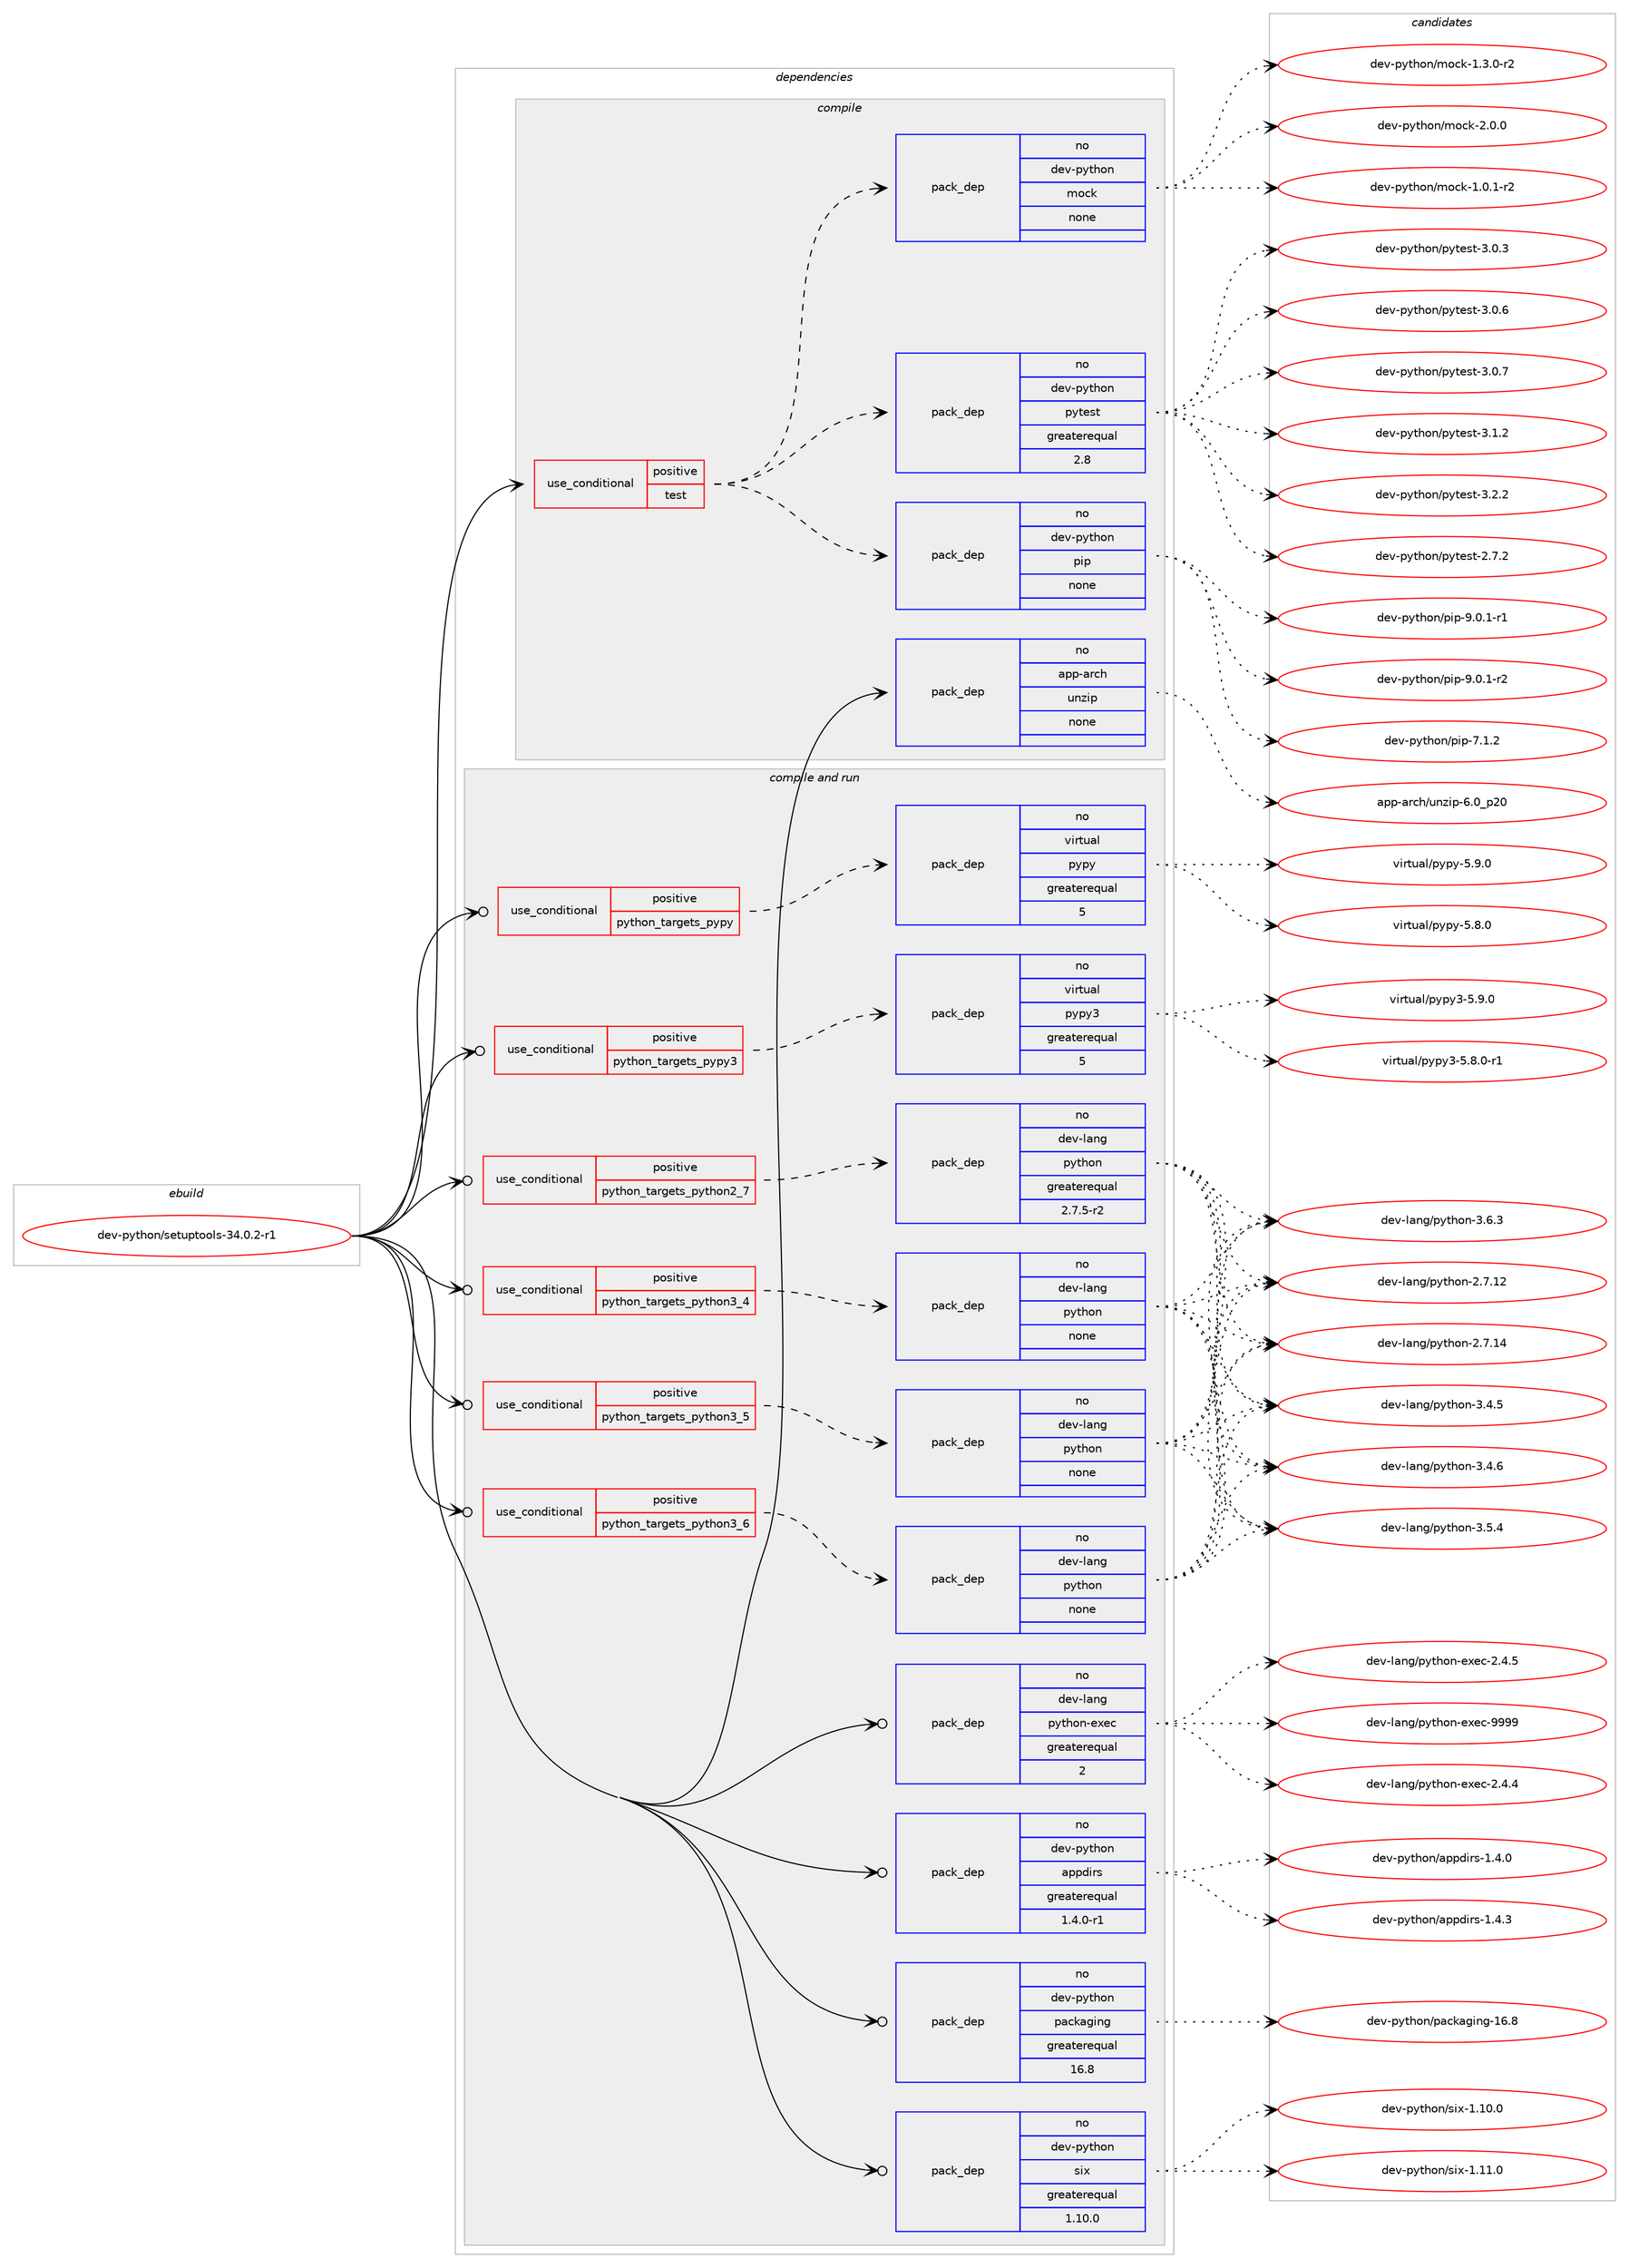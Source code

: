 digraph prolog {

# *************
# Graph options
# *************

newrank=true;
concentrate=true;
compound=true;
graph [rankdir=LR,fontname=Helvetica,fontsize=10,ranksep=1.5];#, ranksep=2.5, nodesep=0.2];
edge  [arrowhead=vee];
node  [fontname=Helvetica,fontsize=10];

# **********
# The ebuild
# **********

subgraph cluster_leftcol {
color=gray;
rank=same;
label=<<i>ebuild</i>>;
id [label="dev-python/setuptools-34.0.2-r1", color=red, width=4, href="../dev-python/setuptools-34.0.2-r1.svg"];
}

# ****************
# The dependencies
# ****************

subgraph cluster_midcol {
color=gray;
label=<<i>dependencies</i>>;
subgraph cluster_compile {
fillcolor="#eeeeee";
style=filled;
label=<<i>compile</i>>;
subgraph cond41537 {
dependency186980 [label=<<TABLE BORDER="0" CELLBORDER="1" CELLSPACING="0" CELLPADDING="4"><TR><TD ROWSPAN="3" CELLPADDING="10">use_conditional</TD></TR><TR><TD>positive</TD></TR><TR><TD>test</TD></TR></TABLE>>, shape=none, color=red];
subgraph pack141489 {
dependency186981 [label=<<TABLE BORDER="0" CELLBORDER="1" CELLSPACING="0" CELLPADDING="4" WIDTH="220"><TR><TD ROWSPAN="6" CELLPADDING="30">pack_dep</TD></TR><TR><TD WIDTH="110">no</TD></TR><TR><TD>dev-python</TD></TR><TR><TD>pip</TD></TR><TR><TD>none</TD></TR><TR><TD></TD></TR></TABLE>>, shape=none, color=blue];
}
dependency186980:e -> dependency186981:w [weight=20,style="dashed",arrowhead="vee"];
subgraph pack141490 {
dependency186982 [label=<<TABLE BORDER="0" CELLBORDER="1" CELLSPACING="0" CELLPADDING="4" WIDTH="220"><TR><TD ROWSPAN="6" CELLPADDING="30">pack_dep</TD></TR><TR><TD WIDTH="110">no</TD></TR><TR><TD>dev-python</TD></TR><TR><TD>pytest</TD></TR><TR><TD>greaterequal</TD></TR><TR><TD>2.8</TD></TR></TABLE>>, shape=none, color=blue];
}
dependency186980:e -> dependency186982:w [weight=20,style="dashed",arrowhead="vee"];
subgraph pack141491 {
dependency186983 [label=<<TABLE BORDER="0" CELLBORDER="1" CELLSPACING="0" CELLPADDING="4" WIDTH="220"><TR><TD ROWSPAN="6" CELLPADDING="30">pack_dep</TD></TR><TR><TD WIDTH="110">no</TD></TR><TR><TD>dev-python</TD></TR><TR><TD>mock</TD></TR><TR><TD>none</TD></TR><TR><TD></TD></TR></TABLE>>, shape=none, color=blue];
}
dependency186980:e -> dependency186983:w [weight=20,style="dashed",arrowhead="vee"];
}
id:e -> dependency186980:w [weight=20,style="solid",arrowhead="vee"];
subgraph pack141492 {
dependency186984 [label=<<TABLE BORDER="0" CELLBORDER="1" CELLSPACING="0" CELLPADDING="4" WIDTH="220"><TR><TD ROWSPAN="6" CELLPADDING="30">pack_dep</TD></TR><TR><TD WIDTH="110">no</TD></TR><TR><TD>app-arch</TD></TR><TR><TD>unzip</TD></TR><TR><TD>none</TD></TR><TR><TD></TD></TR></TABLE>>, shape=none, color=blue];
}
id:e -> dependency186984:w [weight=20,style="solid",arrowhead="vee"];
}
subgraph cluster_compileandrun {
fillcolor="#eeeeee";
style=filled;
label=<<i>compile and run</i>>;
subgraph cond41538 {
dependency186985 [label=<<TABLE BORDER="0" CELLBORDER="1" CELLSPACING="0" CELLPADDING="4"><TR><TD ROWSPAN="3" CELLPADDING="10">use_conditional</TD></TR><TR><TD>positive</TD></TR><TR><TD>python_targets_pypy</TD></TR></TABLE>>, shape=none, color=red];
subgraph pack141493 {
dependency186986 [label=<<TABLE BORDER="0" CELLBORDER="1" CELLSPACING="0" CELLPADDING="4" WIDTH="220"><TR><TD ROWSPAN="6" CELLPADDING="30">pack_dep</TD></TR><TR><TD WIDTH="110">no</TD></TR><TR><TD>virtual</TD></TR><TR><TD>pypy</TD></TR><TR><TD>greaterequal</TD></TR><TR><TD>5</TD></TR></TABLE>>, shape=none, color=blue];
}
dependency186985:e -> dependency186986:w [weight=20,style="dashed",arrowhead="vee"];
}
id:e -> dependency186985:w [weight=20,style="solid",arrowhead="odotvee"];
subgraph cond41539 {
dependency186987 [label=<<TABLE BORDER="0" CELLBORDER="1" CELLSPACING="0" CELLPADDING="4"><TR><TD ROWSPAN="3" CELLPADDING="10">use_conditional</TD></TR><TR><TD>positive</TD></TR><TR><TD>python_targets_pypy3</TD></TR></TABLE>>, shape=none, color=red];
subgraph pack141494 {
dependency186988 [label=<<TABLE BORDER="0" CELLBORDER="1" CELLSPACING="0" CELLPADDING="4" WIDTH="220"><TR><TD ROWSPAN="6" CELLPADDING="30">pack_dep</TD></TR><TR><TD WIDTH="110">no</TD></TR><TR><TD>virtual</TD></TR><TR><TD>pypy3</TD></TR><TR><TD>greaterequal</TD></TR><TR><TD>5</TD></TR></TABLE>>, shape=none, color=blue];
}
dependency186987:e -> dependency186988:w [weight=20,style="dashed",arrowhead="vee"];
}
id:e -> dependency186987:w [weight=20,style="solid",arrowhead="odotvee"];
subgraph cond41540 {
dependency186989 [label=<<TABLE BORDER="0" CELLBORDER="1" CELLSPACING="0" CELLPADDING="4"><TR><TD ROWSPAN="3" CELLPADDING="10">use_conditional</TD></TR><TR><TD>positive</TD></TR><TR><TD>python_targets_python2_7</TD></TR></TABLE>>, shape=none, color=red];
subgraph pack141495 {
dependency186990 [label=<<TABLE BORDER="0" CELLBORDER="1" CELLSPACING="0" CELLPADDING="4" WIDTH="220"><TR><TD ROWSPAN="6" CELLPADDING="30">pack_dep</TD></TR><TR><TD WIDTH="110">no</TD></TR><TR><TD>dev-lang</TD></TR><TR><TD>python</TD></TR><TR><TD>greaterequal</TD></TR><TR><TD>2.7.5-r2</TD></TR></TABLE>>, shape=none, color=blue];
}
dependency186989:e -> dependency186990:w [weight=20,style="dashed",arrowhead="vee"];
}
id:e -> dependency186989:w [weight=20,style="solid",arrowhead="odotvee"];
subgraph cond41541 {
dependency186991 [label=<<TABLE BORDER="0" CELLBORDER="1" CELLSPACING="0" CELLPADDING="4"><TR><TD ROWSPAN="3" CELLPADDING="10">use_conditional</TD></TR><TR><TD>positive</TD></TR><TR><TD>python_targets_python3_4</TD></TR></TABLE>>, shape=none, color=red];
subgraph pack141496 {
dependency186992 [label=<<TABLE BORDER="0" CELLBORDER="1" CELLSPACING="0" CELLPADDING="4" WIDTH="220"><TR><TD ROWSPAN="6" CELLPADDING="30">pack_dep</TD></TR><TR><TD WIDTH="110">no</TD></TR><TR><TD>dev-lang</TD></TR><TR><TD>python</TD></TR><TR><TD>none</TD></TR><TR><TD></TD></TR></TABLE>>, shape=none, color=blue];
}
dependency186991:e -> dependency186992:w [weight=20,style="dashed",arrowhead="vee"];
}
id:e -> dependency186991:w [weight=20,style="solid",arrowhead="odotvee"];
subgraph cond41542 {
dependency186993 [label=<<TABLE BORDER="0" CELLBORDER="1" CELLSPACING="0" CELLPADDING="4"><TR><TD ROWSPAN="3" CELLPADDING="10">use_conditional</TD></TR><TR><TD>positive</TD></TR><TR><TD>python_targets_python3_5</TD></TR></TABLE>>, shape=none, color=red];
subgraph pack141497 {
dependency186994 [label=<<TABLE BORDER="0" CELLBORDER="1" CELLSPACING="0" CELLPADDING="4" WIDTH="220"><TR><TD ROWSPAN="6" CELLPADDING="30">pack_dep</TD></TR><TR><TD WIDTH="110">no</TD></TR><TR><TD>dev-lang</TD></TR><TR><TD>python</TD></TR><TR><TD>none</TD></TR><TR><TD></TD></TR></TABLE>>, shape=none, color=blue];
}
dependency186993:e -> dependency186994:w [weight=20,style="dashed",arrowhead="vee"];
}
id:e -> dependency186993:w [weight=20,style="solid",arrowhead="odotvee"];
subgraph cond41543 {
dependency186995 [label=<<TABLE BORDER="0" CELLBORDER="1" CELLSPACING="0" CELLPADDING="4"><TR><TD ROWSPAN="3" CELLPADDING="10">use_conditional</TD></TR><TR><TD>positive</TD></TR><TR><TD>python_targets_python3_6</TD></TR></TABLE>>, shape=none, color=red];
subgraph pack141498 {
dependency186996 [label=<<TABLE BORDER="0" CELLBORDER="1" CELLSPACING="0" CELLPADDING="4" WIDTH="220"><TR><TD ROWSPAN="6" CELLPADDING="30">pack_dep</TD></TR><TR><TD WIDTH="110">no</TD></TR><TR><TD>dev-lang</TD></TR><TR><TD>python</TD></TR><TR><TD>none</TD></TR><TR><TD></TD></TR></TABLE>>, shape=none, color=blue];
}
dependency186995:e -> dependency186996:w [weight=20,style="dashed",arrowhead="vee"];
}
id:e -> dependency186995:w [weight=20,style="solid",arrowhead="odotvee"];
subgraph pack141499 {
dependency186997 [label=<<TABLE BORDER="0" CELLBORDER="1" CELLSPACING="0" CELLPADDING="4" WIDTH="220"><TR><TD ROWSPAN="6" CELLPADDING="30">pack_dep</TD></TR><TR><TD WIDTH="110">no</TD></TR><TR><TD>dev-lang</TD></TR><TR><TD>python-exec</TD></TR><TR><TD>greaterequal</TD></TR><TR><TD>2</TD></TR></TABLE>>, shape=none, color=blue];
}
id:e -> dependency186997:w [weight=20,style="solid",arrowhead="odotvee"];
subgraph pack141500 {
dependency186998 [label=<<TABLE BORDER="0" CELLBORDER="1" CELLSPACING="0" CELLPADDING="4" WIDTH="220"><TR><TD ROWSPAN="6" CELLPADDING="30">pack_dep</TD></TR><TR><TD WIDTH="110">no</TD></TR><TR><TD>dev-python</TD></TR><TR><TD>appdirs</TD></TR><TR><TD>greaterequal</TD></TR><TR><TD>1.4.0-r1</TD></TR></TABLE>>, shape=none, color=blue];
}
id:e -> dependency186998:w [weight=20,style="solid",arrowhead="odotvee"];
subgraph pack141501 {
dependency186999 [label=<<TABLE BORDER="0" CELLBORDER="1" CELLSPACING="0" CELLPADDING="4" WIDTH="220"><TR><TD ROWSPAN="6" CELLPADDING="30">pack_dep</TD></TR><TR><TD WIDTH="110">no</TD></TR><TR><TD>dev-python</TD></TR><TR><TD>packaging</TD></TR><TR><TD>greaterequal</TD></TR><TR><TD>16.8</TD></TR></TABLE>>, shape=none, color=blue];
}
id:e -> dependency186999:w [weight=20,style="solid",arrowhead="odotvee"];
subgraph pack141502 {
dependency187000 [label=<<TABLE BORDER="0" CELLBORDER="1" CELLSPACING="0" CELLPADDING="4" WIDTH="220"><TR><TD ROWSPAN="6" CELLPADDING="30">pack_dep</TD></TR><TR><TD WIDTH="110">no</TD></TR><TR><TD>dev-python</TD></TR><TR><TD>six</TD></TR><TR><TD>greaterequal</TD></TR><TR><TD>1.10.0</TD></TR></TABLE>>, shape=none, color=blue];
}
id:e -> dependency187000:w [weight=20,style="solid",arrowhead="odotvee"];
}
subgraph cluster_run {
fillcolor="#eeeeee";
style=filled;
label=<<i>run</i>>;
}
}

# **************
# The candidates
# **************

subgraph cluster_choices {
rank=same;
color=gray;
label=<<i>candidates</i>>;

subgraph choice141489 {
color=black;
nodesep=1;
choice1001011184511212111610411111047112105112455546494650 [label="dev-python/pip-7.1.2", color=red, width=4,href="../dev-python/pip-7.1.2.svg"];
choice10010111845112121116104111110471121051124557464846494511449 [label="dev-python/pip-9.0.1-r1", color=red, width=4,href="../dev-python/pip-9.0.1-r1.svg"];
choice10010111845112121116104111110471121051124557464846494511450 [label="dev-python/pip-9.0.1-r2", color=red, width=4,href="../dev-python/pip-9.0.1-r2.svg"];
dependency186981:e -> choice1001011184511212111610411111047112105112455546494650:w [style=dotted,weight="100"];
dependency186981:e -> choice10010111845112121116104111110471121051124557464846494511449:w [style=dotted,weight="100"];
dependency186981:e -> choice10010111845112121116104111110471121051124557464846494511450:w [style=dotted,weight="100"];
}
subgraph choice141490 {
color=black;
nodesep=1;
choice1001011184511212111610411111047112121116101115116455046554650 [label="dev-python/pytest-2.7.2", color=red, width=4,href="../dev-python/pytest-2.7.2.svg"];
choice1001011184511212111610411111047112121116101115116455146484651 [label="dev-python/pytest-3.0.3", color=red, width=4,href="../dev-python/pytest-3.0.3.svg"];
choice1001011184511212111610411111047112121116101115116455146484654 [label="dev-python/pytest-3.0.6", color=red, width=4,href="../dev-python/pytest-3.0.6.svg"];
choice1001011184511212111610411111047112121116101115116455146484655 [label="dev-python/pytest-3.0.7", color=red, width=4,href="../dev-python/pytest-3.0.7.svg"];
choice1001011184511212111610411111047112121116101115116455146494650 [label="dev-python/pytest-3.1.2", color=red, width=4,href="../dev-python/pytest-3.1.2.svg"];
choice1001011184511212111610411111047112121116101115116455146504650 [label="dev-python/pytest-3.2.2", color=red, width=4,href="../dev-python/pytest-3.2.2.svg"];
dependency186982:e -> choice1001011184511212111610411111047112121116101115116455046554650:w [style=dotted,weight="100"];
dependency186982:e -> choice1001011184511212111610411111047112121116101115116455146484651:w [style=dotted,weight="100"];
dependency186982:e -> choice1001011184511212111610411111047112121116101115116455146484654:w [style=dotted,weight="100"];
dependency186982:e -> choice1001011184511212111610411111047112121116101115116455146484655:w [style=dotted,weight="100"];
dependency186982:e -> choice1001011184511212111610411111047112121116101115116455146494650:w [style=dotted,weight="100"];
dependency186982:e -> choice1001011184511212111610411111047112121116101115116455146504650:w [style=dotted,weight="100"];
}
subgraph choice141491 {
color=black;
nodesep=1;
choice1001011184511212111610411111047109111991074549464846494511450 [label="dev-python/mock-1.0.1-r2", color=red, width=4,href="../dev-python/mock-1.0.1-r2.svg"];
choice1001011184511212111610411111047109111991074549465146484511450 [label="dev-python/mock-1.3.0-r2", color=red, width=4,href="../dev-python/mock-1.3.0-r2.svg"];
choice100101118451121211161041111104710911199107455046484648 [label="dev-python/mock-2.0.0", color=red, width=4,href="../dev-python/mock-2.0.0.svg"];
dependency186983:e -> choice1001011184511212111610411111047109111991074549464846494511450:w [style=dotted,weight="100"];
dependency186983:e -> choice1001011184511212111610411111047109111991074549465146484511450:w [style=dotted,weight="100"];
dependency186983:e -> choice100101118451121211161041111104710911199107455046484648:w [style=dotted,weight="100"];
}
subgraph choice141492 {
color=black;
nodesep=1;
choice971121124597114991044711711012210511245544648951125048 [label="app-arch/unzip-6.0_p20", color=red, width=4,href="../app-arch/unzip-6.0_p20.svg"];
dependency186984:e -> choice971121124597114991044711711012210511245544648951125048:w [style=dotted,weight="100"];
}
subgraph choice141493 {
color=black;
nodesep=1;
choice1181051141161179710847112121112121455346564648 [label="virtual/pypy-5.8.0", color=red, width=4,href="../virtual/pypy-5.8.0.svg"];
choice1181051141161179710847112121112121455346574648 [label="virtual/pypy-5.9.0", color=red, width=4,href="../virtual/pypy-5.9.0.svg"];
dependency186986:e -> choice1181051141161179710847112121112121455346564648:w [style=dotted,weight="100"];
dependency186986:e -> choice1181051141161179710847112121112121455346574648:w [style=dotted,weight="100"];
}
subgraph choice141494 {
color=black;
nodesep=1;
choice1181051141161179710847112121112121514553465646484511449 [label="virtual/pypy3-5.8.0-r1", color=red, width=4,href="../virtual/pypy3-5.8.0-r1.svg"];
choice118105114116117971084711212111212151455346574648 [label="virtual/pypy3-5.9.0", color=red, width=4,href="../virtual/pypy3-5.9.0.svg"];
dependency186988:e -> choice1181051141161179710847112121112121514553465646484511449:w [style=dotted,weight="100"];
dependency186988:e -> choice118105114116117971084711212111212151455346574648:w [style=dotted,weight="100"];
}
subgraph choice141495 {
color=black;
nodesep=1;
choice10010111845108971101034711212111610411111045504655464950 [label="dev-lang/python-2.7.12", color=red, width=4,href="../dev-lang/python-2.7.12.svg"];
choice10010111845108971101034711212111610411111045504655464952 [label="dev-lang/python-2.7.14", color=red, width=4,href="../dev-lang/python-2.7.14.svg"];
choice100101118451089711010347112121116104111110455146524653 [label="dev-lang/python-3.4.5", color=red, width=4,href="../dev-lang/python-3.4.5.svg"];
choice100101118451089711010347112121116104111110455146524654 [label="dev-lang/python-3.4.6", color=red, width=4,href="../dev-lang/python-3.4.6.svg"];
choice100101118451089711010347112121116104111110455146534652 [label="dev-lang/python-3.5.4", color=red, width=4,href="../dev-lang/python-3.5.4.svg"];
choice100101118451089711010347112121116104111110455146544651 [label="dev-lang/python-3.6.3", color=red, width=4,href="../dev-lang/python-3.6.3.svg"];
dependency186990:e -> choice10010111845108971101034711212111610411111045504655464950:w [style=dotted,weight="100"];
dependency186990:e -> choice10010111845108971101034711212111610411111045504655464952:w [style=dotted,weight="100"];
dependency186990:e -> choice100101118451089711010347112121116104111110455146524653:w [style=dotted,weight="100"];
dependency186990:e -> choice100101118451089711010347112121116104111110455146524654:w [style=dotted,weight="100"];
dependency186990:e -> choice100101118451089711010347112121116104111110455146534652:w [style=dotted,weight="100"];
dependency186990:e -> choice100101118451089711010347112121116104111110455146544651:w [style=dotted,weight="100"];
}
subgraph choice141496 {
color=black;
nodesep=1;
choice10010111845108971101034711212111610411111045504655464950 [label="dev-lang/python-2.7.12", color=red, width=4,href="../dev-lang/python-2.7.12.svg"];
choice10010111845108971101034711212111610411111045504655464952 [label="dev-lang/python-2.7.14", color=red, width=4,href="../dev-lang/python-2.7.14.svg"];
choice100101118451089711010347112121116104111110455146524653 [label="dev-lang/python-3.4.5", color=red, width=4,href="../dev-lang/python-3.4.5.svg"];
choice100101118451089711010347112121116104111110455146524654 [label="dev-lang/python-3.4.6", color=red, width=4,href="../dev-lang/python-3.4.6.svg"];
choice100101118451089711010347112121116104111110455146534652 [label="dev-lang/python-3.5.4", color=red, width=4,href="../dev-lang/python-3.5.4.svg"];
choice100101118451089711010347112121116104111110455146544651 [label="dev-lang/python-3.6.3", color=red, width=4,href="../dev-lang/python-3.6.3.svg"];
dependency186992:e -> choice10010111845108971101034711212111610411111045504655464950:w [style=dotted,weight="100"];
dependency186992:e -> choice10010111845108971101034711212111610411111045504655464952:w [style=dotted,weight="100"];
dependency186992:e -> choice100101118451089711010347112121116104111110455146524653:w [style=dotted,weight="100"];
dependency186992:e -> choice100101118451089711010347112121116104111110455146524654:w [style=dotted,weight="100"];
dependency186992:e -> choice100101118451089711010347112121116104111110455146534652:w [style=dotted,weight="100"];
dependency186992:e -> choice100101118451089711010347112121116104111110455146544651:w [style=dotted,weight="100"];
}
subgraph choice141497 {
color=black;
nodesep=1;
choice10010111845108971101034711212111610411111045504655464950 [label="dev-lang/python-2.7.12", color=red, width=4,href="../dev-lang/python-2.7.12.svg"];
choice10010111845108971101034711212111610411111045504655464952 [label="dev-lang/python-2.7.14", color=red, width=4,href="../dev-lang/python-2.7.14.svg"];
choice100101118451089711010347112121116104111110455146524653 [label="dev-lang/python-3.4.5", color=red, width=4,href="../dev-lang/python-3.4.5.svg"];
choice100101118451089711010347112121116104111110455146524654 [label="dev-lang/python-3.4.6", color=red, width=4,href="../dev-lang/python-3.4.6.svg"];
choice100101118451089711010347112121116104111110455146534652 [label="dev-lang/python-3.5.4", color=red, width=4,href="../dev-lang/python-3.5.4.svg"];
choice100101118451089711010347112121116104111110455146544651 [label="dev-lang/python-3.6.3", color=red, width=4,href="../dev-lang/python-3.6.3.svg"];
dependency186994:e -> choice10010111845108971101034711212111610411111045504655464950:w [style=dotted,weight="100"];
dependency186994:e -> choice10010111845108971101034711212111610411111045504655464952:w [style=dotted,weight="100"];
dependency186994:e -> choice100101118451089711010347112121116104111110455146524653:w [style=dotted,weight="100"];
dependency186994:e -> choice100101118451089711010347112121116104111110455146524654:w [style=dotted,weight="100"];
dependency186994:e -> choice100101118451089711010347112121116104111110455146534652:w [style=dotted,weight="100"];
dependency186994:e -> choice100101118451089711010347112121116104111110455146544651:w [style=dotted,weight="100"];
}
subgraph choice141498 {
color=black;
nodesep=1;
choice10010111845108971101034711212111610411111045504655464950 [label="dev-lang/python-2.7.12", color=red, width=4,href="../dev-lang/python-2.7.12.svg"];
choice10010111845108971101034711212111610411111045504655464952 [label="dev-lang/python-2.7.14", color=red, width=4,href="../dev-lang/python-2.7.14.svg"];
choice100101118451089711010347112121116104111110455146524653 [label="dev-lang/python-3.4.5", color=red, width=4,href="../dev-lang/python-3.4.5.svg"];
choice100101118451089711010347112121116104111110455146524654 [label="dev-lang/python-3.4.6", color=red, width=4,href="../dev-lang/python-3.4.6.svg"];
choice100101118451089711010347112121116104111110455146534652 [label="dev-lang/python-3.5.4", color=red, width=4,href="../dev-lang/python-3.5.4.svg"];
choice100101118451089711010347112121116104111110455146544651 [label="dev-lang/python-3.6.3", color=red, width=4,href="../dev-lang/python-3.6.3.svg"];
dependency186996:e -> choice10010111845108971101034711212111610411111045504655464950:w [style=dotted,weight="100"];
dependency186996:e -> choice10010111845108971101034711212111610411111045504655464952:w [style=dotted,weight="100"];
dependency186996:e -> choice100101118451089711010347112121116104111110455146524653:w [style=dotted,weight="100"];
dependency186996:e -> choice100101118451089711010347112121116104111110455146524654:w [style=dotted,weight="100"];
dependency186996:e -> choice100101118451089711010347112121116104111110455146534652:w [style=dotted,weight="100"];
dependency186996:e -> choice100101118451089711010347112121116104111110455146544651:w [style=dotted,weight="100"];
}
subgraph choice141499 {
color=black;
nodesep=1;
choice1001011184510897110103471121211161041111104510112010199455046524652 [label="dev-lang/python-exec-2.4.4", color=red, width=4,href="../dev-lang/python-exec-2.4.4.svg"];
choice1001011184510897110103471121211161041111104510112010199455046524653 [label="dev-lang/python-exec-2.4.5", color=red, width=4,href="../dev-lang/python-exec-2.4.5.svg"];
choice10010111845108971101034711212111610411111045101120101994557575757 [label="dev-lang/python-exec-9999", color=red, width=4,href="../dev-lang/python-exec-9999.svg"];
dependency186997:e -> choice1001011184510897110103471121211161041111104510112010199455046524652:w [style=dotted,weight="100"];
dependency186997:e -> choice1001011184510897110103471121211161041111104510112010199455046524653:w [style=dotted,weight="100"];
dependency186997:e -> choice10010111845108971101034711212111610411111045101120101994557575757:w [style=dotted,weight="100"];
}
subgraph choice141500 {
color=black;
nodesep=1;
choice100101118451121211161041111104797112112100105114115454946524648 [label="dev-python/appdirs-1.4.0", color=red, width=4,href="../dev-python/appdirs-1.4.0.svg"];
choice100101118451121211161041111104797112112100105114115454946524651 [label="dev-python/appdirs-1.4.3", color=red, width=4,href="../dev-python/appdirs-1.4.3.svg"];
dependency186998:e -> choice100101118451121211161041111104797112112100105114115454946524648:w [style=dotted,weight="100"];
dependency186998:e -> choice100101118451121211161041111104797112112100105114115454946524651:w [style=dotted,weight="100"];
}
subgraph choice141501 {
color=black;
nodesep=1;
choice10010111845112121116104111110471129799107971031051101034549544656 [label="dev-python/packaging-16.8", color=red, width=4,href="../dev-python/packaging-16.8.svg"];
dependency186999:e -> choice10010111845112121116104111110471129799107971031051101034549544656:w [style=dotted,weight="100"];
}
subgraph choice141502 {
color=black;
nodesep=1;
choice100101118451121211161041111104711510512045494649484648 [label="dev-python/six-1.10.0", color=red, width=4,href="../dev-python/six-1.10.0.svg"];
choice100101118451121211161041111104711510512045494649494648 [label="dev-python/six-1.11.0", color=red, width=4,href="../dev-python/six-1.11.0.svg"];
dependency187000:e -> choice100101118451121211161041111104711510512045494649484648:w [style=dotted,weight="100"];
dependency187000:e -> choice100101118451121211161041111104711510512045494649494648:w [style=dotted,weight="100"];
}
}

}
